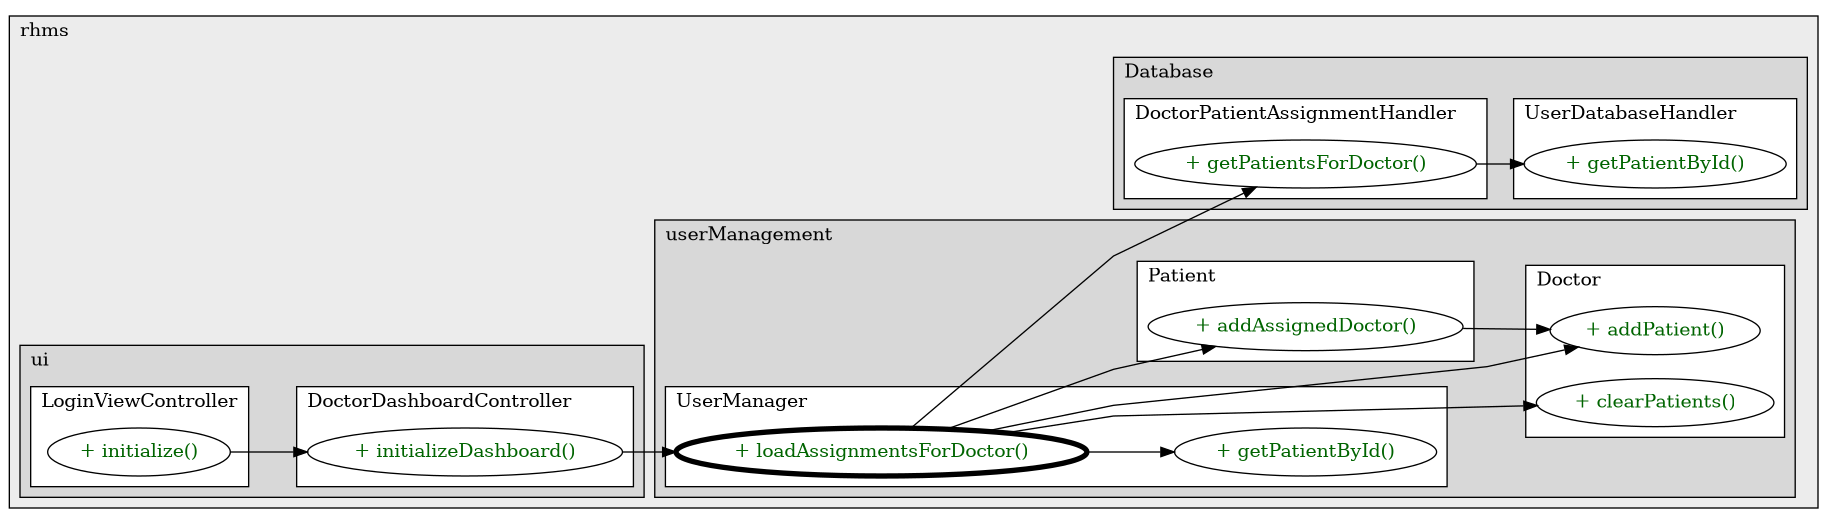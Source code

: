 @startuml

/' diagram meta data start
config=CallConfiguration;
{
  "rootMethod": "com.rhms.userManagement.UserManager#loadAssignmentsForDoctor(Doctor)",
  "projectClassification": {
    "searchMode": "OpenProject", // OpenProject, AllProjects
    "includedProjects": "",
    "pathEndKeywords": "*.impl",
    "isClientPath": "",
    "isClientName": "",
    "isTestPath": "",
    "isTestName": "",
    "isMappingPath": "",
    "isMappingName": "",
    "isDataAccessPath": "",
    "isDataAccessName": "",
    "isDataStructurePath": "",
    "isDataStructureName": "",
    "isInterfaceStructuresPath": "",
    "isInterfaceStructuresName": "",
    "isEntryPointPath": "",
    "isEntryPointName": "",
    "treatFinalFieldsAsMandatory": false
  },
  "graphRestriction": {
    "classPackageExcludeFilter": "",
    "classPackageIncludeFilter": "",
    "classNameExcludeFilter": "",
    "classNameIncludeFilter": "",
    "methodNameExcludeFilter": "",
    "methodNameIncludeFilter": "",
    "removeByInheritance": "", // inheritance/annotation based filtering is done in a second step
    "removeByAnnotation": "",
    "removeByClassPackage": "", // cleanup the graph after inheritance/annotation based filtering is done
    "removeByClassName": "",
    "cutMappings": false,
    "cutEnum": true,
    "cutTests": true,
    "cutClient": true,
    "cutDataAccess": true,
    "cutInterfaceStructures": true,
    "cutDataStructures": true,
    "cutGetterAndSetter": true,
    "cutConstructors": true
  },
  "graphTraversal": {
    "forwardDepth": 3,
    "backwardDepth": 3,
    "classPackageExcludeFilter": "",
    "classPackageIncludeFilter": "",
    "classNameExcludeFilter": "",
    "classNameIncludeFilter": "",
    "methodNameExcludeFilter": "",
    "methodNameIncludeFilter": "",
    "hideMappings": false,
    "hideDataStructures": false,
    "hidePrivateMethods": true,
    "hideInterfaceCalls": true, // indirection: implementation -> interface (is hidden) -> implementation
    "onlyShowApplicationEntryPoints": false, // root node is included
    "useMethodCallsForStructureDiagram": "ForwardOnly" // ForwardOnly, BothDirections, No
  },
  "details": {
    "aggregation": "GroupByClass", // ByClass, GroupByClass, None
    "showMethodParametersTypes": false,
    "showMethodParametersNames": false,
    "showMethodReturnType": false,
    "showPackageLevels": 2,
    "showCallOrder": false,
    "edgeMode": "MethodsOnly", // TypesOnly, MethodsOnly, TypesAndMethods, MethodsAndDirectTypeUsage
    "showDetailedClassStructure": false
  },
  "rootClass": "com.rhms.userManagement.UserManager",
  "extensionCallbackMethod": "" // qualified.class.name#methodName - signature: public static String method(String)
}
diagram meta data end '/



digraph g {
    rankdir="LR"
    splines=polyline
    

'nodes 
subgraph cluster_3499612 { 
   	label=rhms
	labeljust=l
	fillcolor="#ececec"
	style=filled
   
   subgraph cluster_1177773926 { 
   	label=ui
	labeljust=l
	fillcolor="#d8d8d8"
	style=filled
   
   subgraph cluster_1963124869 { 
   	label=DoctorDashboardController
	labeljust=l
	fillcolor=white
	style=filled
   
   DoctorDashboardController1319010786XXXinitializeDashboard0[
	label="+ initializeDashboard()"
	style=filled
	fillcolor=white
	tooltip="DoctorDashboardController

&#10;  Initializes the dashboard with user-specific data&#10; "
	fontcolor=darkgreen
];
} 

subgraph cluster_355486142 { 
   	label=LoginViewController
	labeljust=l
	fillcolor=white
	style=filled
   
   LoginViewController1319010786XXXinitialize0[
	label="+ initialize()"
	style=filled
	fillcolor=white
	tooltip="LoginViewController

null"
	fontcolor=darkgreen
];
} 
} 

subgraph cluster_1951307539 { 
   	label=Database
	labeljust=l
	fillcolor="#d8d8d8"
	style=filled
   
   subgraph cluster_1780453371 { 
   	label=DoctorPatientAssignmentHandler
	labeljust=l
	fillcolor=white
	style=filled
   
   DoctorPatientAssignmentHandler1676144448XXXgetPatientsForDoctor1369338721[
	label="+ getPatientsForDoctor()"
	style=filled
	fillcolor=white
	tooltip="DoctorPatientAssignmentHandler

null"
	fontcolor=darkgreen
];
} 

subgraph cluster_42351050 { 
   	label=UserDatabaseHandler
	labeljust=l
	fillcolor=white
	style=filled
   
   UserDatabaseHandler1676144448XXXgetPatientById104431[
	label="+ getPatientById()"
	style=filled
	fillcolor=white
	tooltip="UserDatabaseHandler

null"
	fontcolor=darkgreen
];
} 
} 

subgraph cluster_85584960 { 
   	label=userManagement
	labeljust=l
	fillcolor="#d8d8d8"
	style=filled
   
   subgraph cluster_1209960250 { 
   	label=Doctor
	labeljust=l
	fillcolor=white
	style=filled
   
   Doctor108603475XXXaddPatient873235173[
	label="+ addPatient()"
	style=filled
	fillcolor=white
	tooltip="Doctor

&#10;  Add a patient to this doctor's assigned patients&#10; "
	fontcolor=darkgreen
];

Doctor108603475XXXclearPatients0[
	label="+ clearPatients()"
	style=filled
	fillcolor=white
	tooltip="Doctor

&#10;  Clear all patients from this doctor's assigned patients&#10;  Used when reloading assignments from database&#10; "
	fontcolor=darkgreen
];
} 

subgraph cluster_528726090 { 
   	label=Patient
	labeljust=l
	fillcolor=white
	style=filled
   
   Patient108603475XXXaddAssignedDoctor2052357439[
	label="+ addAssignedDoctor()"
	style=filled
	fillcolor=white
	tooltip="Patient

&#10;  Add a doctor to this patient's list of assigned doctors&#10;  @param doctor The doctor to assign to this patient&#10; "
	fontcolor=darkgreen
];
} 

subgraph cluster_879193049 { 
   	label=UserManager
	labeljust=l
	fillcolor=white
	style=filled
   
   UserManager108603475XXXgetPatientById104431[
	label="+ getPatientById()"
	style=filled
	fillcolor=white
	tooltip="UserManager

null"
	fontcolor=darkgreen
];

UserManager108603475XXXloadAssignmentsForDoctor2052357439[
	label="+ loadAssignmentsForDoctor()"
	style=filled
	fillcolor=white
	tooltip="UserManager

&#10;  Load assignments specifically for one doctor&#10;  This is used when initializing the doctor dashboard&#10; "
	penwidth=4
	fontcolor=darkgreen
];
} 
} 
} 

'edges    
DoctorDashboardController1319010786XXXinitializeDashboard0 -> UserManager108603475XXXloadAssignmentsForDoctor2052357439;
DoctorPatientAssignmentHandler1676144448XXXgetPatientsForDoctor1369338721 -> UserDatabaseHandler1676144448XXXgetPatientById104431;
LoginViewController1319010786XXXinitialize0 -> DoctorDashboardController1319010786XXXinitializeDashboard0;
Patient108603475XXXaddAssignedDoctor2052357439 -> Doctor108603475XXXaddPatient873235173;
UserManager108603475XXXloadAssignmentsForDoctor2052357439 -> Doctor108603475XXXaddPatient873235173;
UserManager108603475XXXloadAssignmentsForDoctor2052357439 -> Doctor108603475XXXclearPatients0;
UserManager108603475XXXloadAssignmentsForDoctor2052357439 -> DoctorPatientAssignmentHandler1676144448XXXgetPatientsForDoctor1369338721;
UserManager108603475XXXloadAssignmentsForDoctor2052357439 -> Patient108603475XXXaddAssignedDoctor2052357439;
UserManager108603475XXXloadAssignmentsForDoctor2052357439 -> UserManager108603475XXXgetPatientById104431;
    
}
@enduml